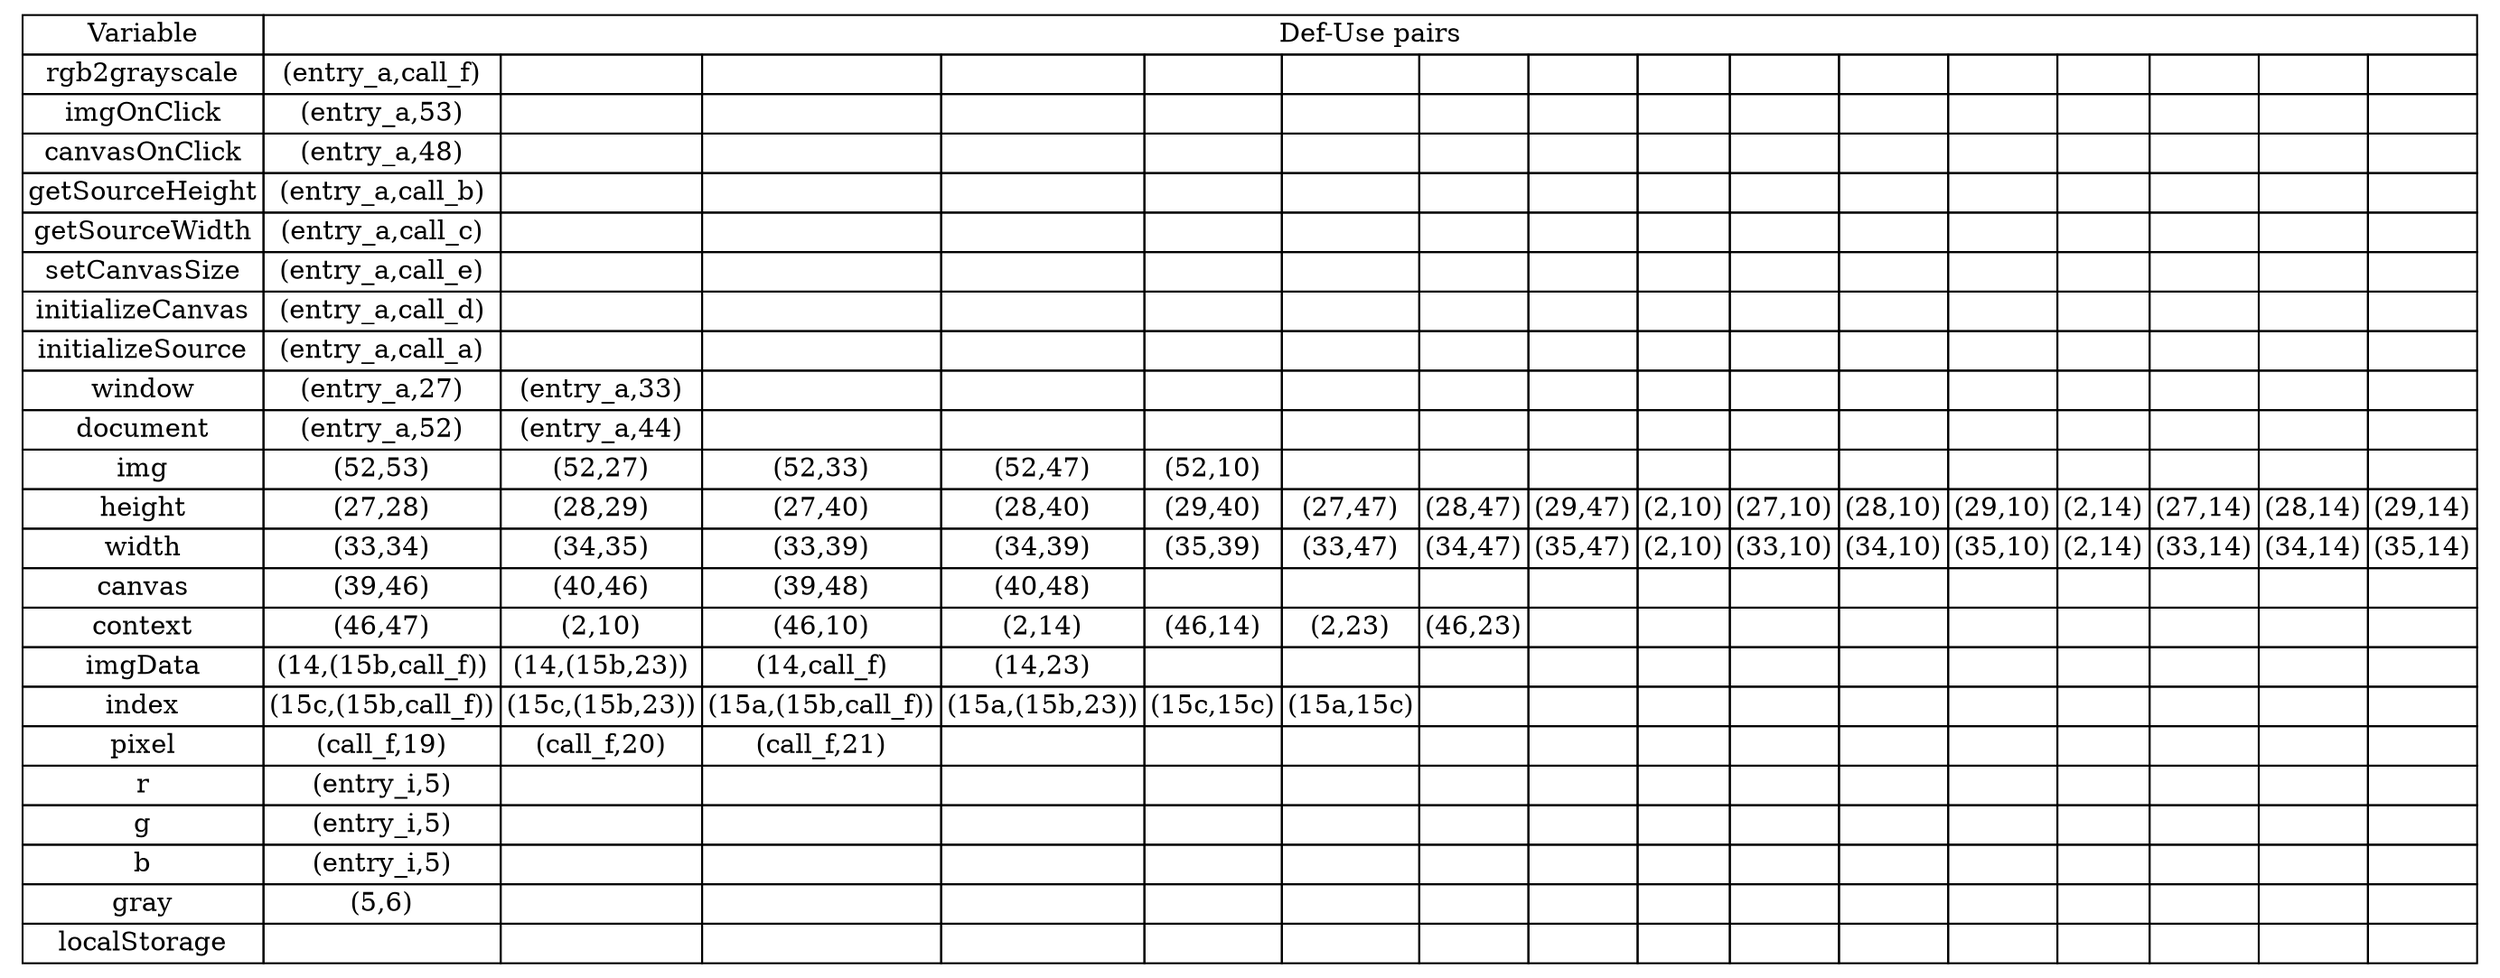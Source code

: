 digraph structs {
node [shape="plaintext"]
struct1 [label=<
<TABLE BORDER="0" CELLBORDER="1" CELLSPACING="0">
<tr><td>Variable</td><td COLSPAN="16">Def-Use pairs</td></tr><tr><td>rgb2grayscale</td><td>(entry_a,call_f)</td><td></td><td></td><td></td><td></td><td></td><td></td><td></td><td></td><td></td><td></td><td></td><td></td><td></td><td></td><td></td></tr>
<tr><td>imgOnClick</td><td>(entry_a,53)</td><td></td><td></td><td></td><td></td><td></td><td></td><td></td><td></td><td></td><td></td><td></td><td></td><td></td><td></td><td></td></tr>
<tr><td>canvasOnClick</td><td>(entry_a,48)</td><td></td><td></td><td></td><td></td><td></td><td></td><td></td><td></td><td></td><td></td><td></td><td></td><td></td><td></td><td></td></tr>
<tr><td>getSourceHeight</td><td>(entry_a,call_b)</td><td></td><td></td><td></td><td></td><td></td><td></td><td></td><td></td><td></td><td></td><td></td><td></td><td></td><td></td><td></td></tr>
<tr><td>getSourceWidth</td><td>(entry_a,call_c)</td><td></td><td></td><td></td><td></td><td></td><td></td><td></td><td></td><td></td><td></td><td></td><td></td><td></td><td></td><td></td></tr>
<tr><td>setCanvasSize</td><td>(entry_a,call_e)</td><td></td><td></td><td></td><td></td><td></td><td></td><td></td><td></td><td></td><td></td><td></td><td></td><td></td><td></td><td></td></tr>
<tr><td>initializeCanvas</td><td>(entry_a,call_d)</td><td></td><td></td><td></td><td></td><td></td><td></td><td></td><td></td><td></td><td></td><td></td><td></td><td></td><td></td><td></td></tr>
<tr><td>initializeSource</td><td>(entry_a,call_a)</td><td></td><td></td><td></td><td></td><td></td><td></td><td></td><td></td><td></td><td></td><td></td><td></td><td></td><td></td><td></td></tr>
<tr><td>window</td><td>(entry_a,27)</td><td>(entry_a,33)</td><td></td><td></td><td></td><td></td><td></td><td></td><td></td><td></td><td></td><td></td><td></td><td></td><td></td><td></td></tr>
<tr><td>document</td><td>(entry_a,52)</td><td>(entry_a,44)</td><td></td><td></td><td></td><td></td><td></td><td></td><td></td><td></td><td></td><td></td><td></td><td></td><td></td><td></td></tr>
<tr><td>img</td><td>(52,53)</td><td>(52,27)</td><td>(52,33)</td><td>(52,47)</td><td>(52,10)</td><td></td><td></td><td></td><td></td><td></td><td></td><td></td><td></td><td></td><td></td><td></td></tr>
<tr><td>height</td><td>(27,28)</td><td>(28,29)</td><td>(27,40)</td><td>(28,40)</td><td>(29,40)</td><td>(27,47)</td><td>(28,47)</td><td>(29,47)</td><td>(2,10)</td><td>(27,10)</td><td>(28,10)</td><td>(29,10)</td><td>(2,14)</td><td>(27,14)</td><td>(28,14)</td><td>(29,14)</td></tr>
<tr><td>width</td><td>(33,34)</td><td>(34,35)</td><td>(33,39)</td><td>(34,39)</td><td>(35,39)</td><td>(33,47)</td><td>(34,47)</td><td>(35,47)</td><td>(2,10)</td><td>(33,10)</td><td>(34,10)</td><td>(35,10)</td><td>(2,14)</td><td>(33,14)</td><td>(34,14)</td><td>(35,14)</td></tr>
<tr><td>canvas</td><td>(39,46)</td><td>(40,46)</td><td>(39,48)</td><td>(40,48)</td><td></td><td></td><td></td><td></td><td></td><td></td><td></td><td></td><td></td><td></td><td></td><td></td></tr>
<tr><td>context</td><td>(46,47)</td><td>(2,10)</td><td>(46,10)</td><td>(2,14)</td><td>(46,14)</td><td>(2,23)</td><td>(46,23)</td><td></td><td></td><td></td><td></td><td></td><td></td><td></td><td></td><td></td></tr>
<tr><td>imgData</td><td>(14,(15b,call_f))</td><td>(14,(15b,23))</td><td>(14,call_f)</td><td>(14,23)</td><td></td><td></td><td></td><td></td><td></td><td></td><td></td><td></td><td></td><td></td><td></td><td></td></tr>
<tr><td>index</td><td>(15c,(15b,call_f))</td><td>(15c,(15b,23))</td><td>(15a,(15b,call_f))</td><td>(15a,(15b,23))</td><td>(15c,15c)</td><td>(15a,15c)</td><td></td><td></td><td></td><td></td><td></td><td></td><td></td><td></td><td></td><td></td></tr>
<tr><td>pixel</td><td>(call_f,19)</td><td>(call_f,20)</td><td>(call_f,21)</td><td></td><td></td><td></td><td></td><td></td><td></td><td></td><td></td><td></td><td></td><td></td><td></td><td></td></tr>
<tr><td>r</td><td>(entry_i,5)</td><td></td><td></td><td></td><td></td><td></td><td></td><td></td><td></td><td></td><td></td><td></td><td></td><td></td><td></td><td></td></tr>
<tr><td>g</td><td>(entry_i,5)</td><td></td><td></td><td></td><td></td><td></td><td></td><td></td><td></td><td></td><td></td><td></td><td></td><td></td><td></td><td></td></tr>
<tr><td>b</td><td>(entry_i,5)</td><td></td><td></td><td></td><td></td><td></td><td></td><td></td><td></td><td></td><td></td><td></td><td></td><td></td><td></td><td></td></tr>
<tr><td>gray</td><td>(5,6)</td><td></td><td></td><td></td><td></td><td></td><td></td><td></td><td></td><td></td><td></td><td></td><td></td><td></td><td></td><td></td></tr>
<tr><td>localStorage</td><td></td><td></td><td></td><td></td><td></td><td></td><td></td><td></td><td></td><td></td><td></td><td></td><td></td><td></td><td></td><td></td></tr>
</TABLE>
>];
}